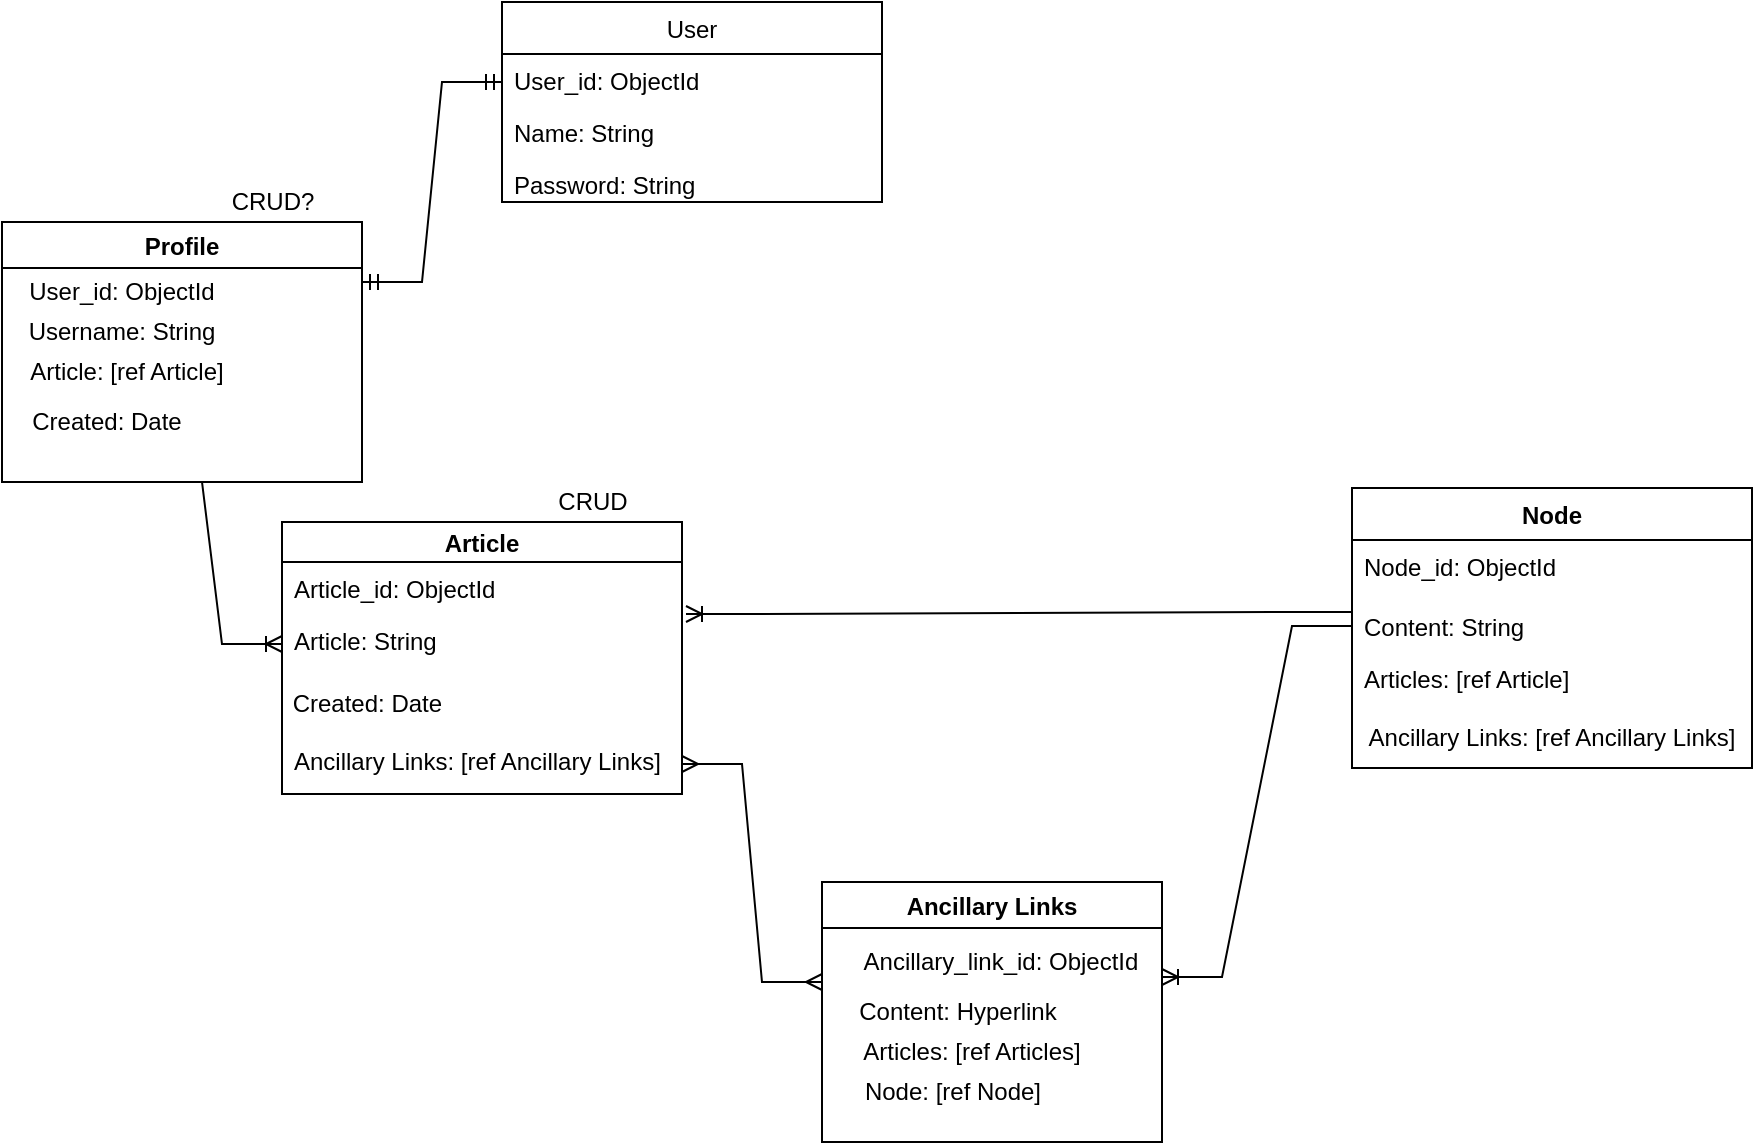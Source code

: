 <mxfile version="15.7.0" type="device"><diagram id="R2lEEEUBdFMjLlhIrx00" name="Page-1"><mxGraphModel dx="773" dy="589" grid="1" gridSize="10" guides="1" tooltips="1" connect="1" arrows="1" fold="1" page="1" pageScale="1" pageWidth="850" pageHeight="1100" math="0" shadow="0" extFonts="Permanent Marker^https://fonts.googleapis.com/css?family=Permanent+Marker"><root><mxCell id="0"/><mxCell id="1" parent="0"/><mxCell id="Tp4lkixFV1RsVsISwBe1-11" value="User" style="swimlane;fontStyle=0;childLayout=stackLayout;horizontal=1;startSize=26;fillColor=none;horizontalStack=0;resizeParent=1;resizeParentMax=0;resizeLast=0;collapsible=1;marginBottom=0;" parent="1" vertex="1"><mxGeometry x="280" y="40" width="190" height="100" as="geometry"/></mxCell><mxCell id="Tp4lkixFV1RsVsISwBe1-12" value="User_id: ObjectId" style="text;strokeColor=none;fillColor=none;align=left;verticalAlign=top;spacingLeft=4;spacingRight=4;overflow=hidden;rotatable=0;points=[[0,0.5],[1,0.5]];portConstraint=eastwest;" parent="Tp4lkixFV1RsVsISwBe1-11" vertex="1"><mxGeometry y="26" width="190" height="26" as="geometry"/></mxCell><mxCell id="Tp4lkixFV1RsVsISwBe1-13" value="Name: String&#10;&#10;" style="text;strokeColor=none;fillColor=none;align=left;verticalAlign=top;spacingLeft=4;spacingRight=4;overflow=hidden;rotatable=0;points=[[0,0.5],[1,0.5]];portConstraint=eastwest;" parent="Tp4lkixFV1RsVsISwBe1-11" vertex="1"><mxGeometry y="52" width="190" height="26" as="geometry"/></mxCell><mxCell id="wyVPsDMHl-dBEXoj5cJ--6" value="Password: String" style="text;strokeColor=none;fillColor=none;spacingLeft=4;spacingRight=4;overflow=hidden;rotatable=0;points=[[0,0.5],[1,0.5]];portConstraint=eastwest;fontSize=12;" parent="Tp4lkixFV1RsVsISwBe1-11" vertex="1"><mxGeometry y="78" width="190" height="22" as="geometry"/></mxCell><mxCell id="Tp4lkixFV1RsVsISwBe1-15" value="Article" style="swimlane;fontStyle=1;childLayout=stackLayout;horizontal=1;startSize=20;fillColor=none;horizontalStack=0;resizeParent=1;resizeParentMax=0;resizeLast=0;collapsible=1;marginBottom=0;" parent="1" vertex="1"><mxGeometry x="170" y="300" width="200" height="136" as="geometry"/></mxCell><mxCell id="Tp4lkixFV1RsVsISwBe1-16" value="Article_id: ObjectId" style="text;strokeColor=none;fillColor=none;align=left;verticalAlign=top;spacingLeft=4;spacingRight=4;overflow=hidden;rotatable=0;points=[[0,0.5],[1,0.5]];portConstraint=eastwest;" parent="Tp4lkixFV1RsVsISwBe1-15" vertex="1"><mxGeometry y="20" width="200" height="26" as="geometry"/></mxCell><mxCell id="wyVPsDMHl-dBEXoj5cJ--3" value="Article: String" style="text;strokeColor=none;fillColor=none;spacingLeft=4;spacingRight=4;overflow=hidden;rotatable=0;points=[[0,0.5],[1,0.5]];portConstraint=eastwest;fontSize=12;" parent="Tp4lkixFV1RsVsISwBe1-15" vertex="1"><mxGeometry y="46" width="200" height="30" as="geometry"/></mxCell><mxCell id="jZMU6L1MYw6ypS7WV5Ei-15" value="&amp;nbsp;Created: Date" style="text;html=1;strokeColor=none;fillColor=none;align=left;verticalAlign=middle;whiteSpace=wrap;rounded=0;" vertex="1" parent="Tp4lkixFV1RsVsISwBe1-15"><mxGeometry y="76" width="200" height="30" as="geometry"/></mxCell><mxCell id="Tp4lkixFV1RsVsISwBe1-46" value="Ancillary Links: [ref Ancillary Links]" style="text;strokeColor=none;fillColor=none;spacingLeft=4;spacingRight=4;overflow=hidden;rotatable=0;points=[[0,0.5],[1,0.5]];portConstraint=eastwest;fontSize=12;" parent="Tp4lkixFV1RsVsISwBe1-15" vertex="1"><mxGeometry y="106" width="200" height="30" as="geometry"/></mxCell><mxCell id="Tp4lkixFV1RsVsISwBe1-33" value="Node" style="swimlane;fontStyle=1;childLayout=stackLayout;horizontal=1;startSize=26;fillColor=none;horizontalStack=0;resizeParent=1;resizeParentMax=0;resizeLast=0;collapsible=1;marginBottom=0;" parent="1" vertex="1"><mxGeometry x="705" y="283" width="200" height="140" as="geometry"/></mxCell><mxCell id="Tp4lkixFV1RsVsISwBe1-45" value="Node_id: ObjectId" style="text;strokeColor=none;fillColor=none;spacingLeft=4;spacingRight=4;overflow=hidden;rotatable=0;points=[[0,0.5],[1,0.5]];portConstraint=eastwest;fontSize=12;" parent="Tp4lkixFV1RsVsISwBe1-33" vertex="1"><mxGeometry y="26" width="200" height="30" as="geometry"/></mxCell><mxCell id="Tp4lkixFV1RsVsISwBe1-34" value="Content: String" style="text;strokeColor=none;fillColor=none;align=left;verticalAlign=top;spacingLeft=4;spacingRight=4;overflow=hidden;rotatable=0;points=[[0,0.5],[1,0.5]];portConstraint=eastwest;" parent="Tp4lkixFV1RsVsISwBe1-33" vertex="1"><mxGeometry y="56" width="200" height="26" as="geometry"/></mxCell><mxCell id="Tp4lkixFV1RsVsISwBe1-36" value="Articles: [ref Article]" style="text;strokeColor=none;fillColor=none;align=left;verticalAlign=top;spacingLeft=4;spacingRight=4;overflow=hidden;rotatable=0;points=[[0,0.5],[1,0.5]];portConstraint=eastwest;" parent="Tp4lkixFV1RsVsISwBe1-33" vertex="1"><mxGeometry y="82" width="200" height="28" as="geometry"/></mxCell><mxCell id="cD-Kzu6MlijfJZMj0QtA-2" value="&lt;div&gt;&lt;span&gt;Ancillary Links: [ref Ancillary Links]&lt;/span&gt;&lt;/div&gt;" style="text;html=1;strokeColor=none;fillColor=none;align=center;verticalAlign=middle;whiteSpace=wrap;rounded=0;" parent="Tp4lkixFV1RsVsISwBe1-33" vertex="1"><mxGeometry y="110" width="200" height="30" as="geometry"/></mxCell><mxCell id="Tp4lkixFV1RsVsISwBe1-37" value="CRUD" style="text;html=1;align=center;verticalAlign=middle;resizable=0;points=[];autosize=1;strokeColor=none;" parent="1" vertex="1"><mxGeometry x="300" y="280" width="50" height="20" as="geometry"/></mxCell><mxCell id="Tp4lkixFV1RsVsISwBe1-43" value="CRUD?" style="text;html=1;align=center;verticalAlign=middle;resizable=0;points=[];autosize=1;strokeColor=none;" parent="1" vertex="1"><mxGeometry x="135" y="130" width="60" height="20" as="geometry"/></mxCell><mxCell id="cD-Kzu6MlijfJZMj0QtA-7" value="Profile" style="swimlane;align=center;" parent="1" vertex="1"><mxGeometry x="30" y="150" width="180" height="130" as="geometry"/></mxCell><mxCell id="cD-Kzu6MlijfJZMj0QtA-3" value="Article: [ref Article]" style="text;html=1;strokeColor=none;fillColor=none;align=center;verticalAlign=middle;whiteSpace=wrap;rounded=0;" parent="cD-Kzu6MlijfJZMj0QtA-7" vertex="1"><mxGeometry x="5" y="60" width="115" height="30" as="geometry"/></mxCell><mxCell id="cD-Kzu6MlijfJZMj0QtA-16" value="&lt;span style=&quot;text-align: left&quot;&gt;User_id: ObjectId&lt;/span&gt;" style="text;html=1;strokeColor=none;fillColor=none;align=center;verticalAlign=middle;whiteSpace=wrap;rounded=0;" parent="cD-Kzu6MlijfJZMj0QtA-7" vertex="1"><mxGeometry x="10" y="20" width="100" height="30" as="geometry"/></mxCell><mxCell id="cD-Kzu6MlijfJZMj0QtA-17" value="Username: String" style="text;html=1;strokeColor=none;fillColor=none;align=center;verticalAlign=middle;whiteSpace=wrap;rounded=0;" parent="cD-Kzu6MlijfJZMj0QtA-7" vertex="1"><mxGeometry x="10" y="40" width="100" height="30" as="geometry"/></mxCell><mxCell id="2" value="Created: Date" style="text;html=1;strokeColor=none;fillColor=none;align=center;verticalAlign=middle;whiteSpace=wrap;rounded=0;" parent="cD-Kzu6MlijfJZMj0QtA-7" vertex="1"><mxGeometry x="5" y="90" width="95" height="20" as="geometry"/></mxCell><mxCell id="cD-Kzu6MlijfJZMj0QtA-9" value="Ancillary Links" style="swimlane;align=center;" parent="1" vertex="1"><mxGeometry x="440" y="480" width="170" height="130" as="geometry"/></mxCell><mxCell id="cD-Kzu6MlijfJZMj0QtA-11" value="Node: [ref Node]" style="text;html=1;strokeColor=none;fillColor=none;align=center;verticalAlign=middle;whiteSpace=wrap;rounded=0;" parent="cD-Kzu6MlijfJZMj0QtA-9" vertex="1"><mxGeometry x="7.5" y="90" width="115" height="30" as="geometry"/></mxCell><mxCell id="cD-Kzu6MlijfJZMj0QtA-12" value="Articles: [ref Articles]" style="text;html=1;strokeColor=none;fillColor=none;align=center;verticalAlign=middle;whiteSpace=wrap;rounded=0;" parent="cD-Kzu6MlijfJZMj0QtA-9" vertex="1"><mxGeometry y="70" width="150" height="30" as="geometry"/></mxCell><mxCell id="cD-Kzu6MlijfJZMj0QtA-14" value="Ancillary_link_id: ObjectId" style="text;html=1;strokeColor=none;fillColor=none;align=center;verticalAlign=middle;whiteSpace=wrap;rounded=0;" parent="cD-Kzu6MlijfJZMj0QtA-9" vertex="1"><mxGeometry x="7.5" y="25" width="162.5" height="30" as="geometry"/></mxCell><mxCell id="cD-Kzu6MlijfJZMj0QtA-15" value="Content: Hyperlink" style="text;html=1;strokeColor=none;fillColor=none;align=center;verticalAlign=middle;whiteSpace=wrap;rounded=0;" parent="cD-Kzu6MlijfJZMj0QtA-9" vertex="1"><mxGeometry x="7.5" y="50" width="120" height="30" as="geometry"/></mxCell><mxCell id="cD-Kzu6MlijfJZMj0QtA-18" value="" style="edgeStyle=entityRelationEdgeStyle;fontSize=12;html=1;endArrow=ERmandOne;startArrow=ERmandOne;rounded=0;" parent="1" edge="1"><mxGeometry width="100" height="100" relative="1" as="geometry"><mxPoint x="210" y="180" as="sourcePoint"/><mxPoint x="280" y="80" as="targetPoint"/></mxGeometry></mxCell><mxCell id="5" value="" style="edgeStyle=entityRelationEdgeStyle;fontSize=12;html=1;endArrow=ERoneToMany;rounded=0;" parent="1" edge="1" target="wyVPsDMHl-dBEXoj5cJ--3"><mxGeometry width="100" height="100" relative="1" as="geometry"><mxPoint x="100" y="280" as="sourcePoint"/><mxPoint x="70" y="460" as="targetPoint"/></mxGeometry></mxCell><mxCell id="jZMU6L1MYw6ypS7WV5Ei-7" value="" style="edgeStyle=entityRelationEdgeStyle;fontSize=12;html=1;endArrow=ERoneToMany;rounded=0;entryX=1.01;entryY=0;entryDx=0;entryDy=0;entryPerimeter=0;exitX=0;exitY=0.231;exitDx=0;exitDy=0;exitPerimeter=0;" edge="1" parent="1" source="Tp4lkixFV1RsVsISwBe1-34" target="wyVPsDMHl-dBEXoj5cJ--3"><mxGeometry width="100" height="100" relative="1" as="geometry"><mxPoint x="550" y="220" as="sourcePoint"/><mxPoint x="650" y="349" as="targetPoint"/></mxGeometry></mxCell><mxCell id="jZMU6L1MYw6ypS7WV5Ei-9" value="" style="edgeStyle=entityRelationEdgeStyle;fontSize=12;html=1;endArrow=ERmany;startArrow=ERmany;rounded=0;exitX=1;exitY=0.5;exitDx=0;exitDy=0;" edge="1" parent="1" source="Tp4lkixFV1RsVsISwBe1-46"><mxGeometry width="100" height="100" relative="1" as="geometry"><mxPoint x="280" y="440" as="sourcePoint"/><mxPoint x="440" y="530" as="targetPoint"/></mxGeometry></mxCell><mxCell id="jZMU6L1MYw6ypS7WV5Ei-11" value="" style="edgeStyle=entityRelationEdgeStyle;fontSize=12;html=1;endArrow=ERoneToMany;rounded=0;exitX=0;exitY=0.5;exitDx=0;exitDy=0;entryX=1;entryY=0.75;entryDx=0;entryDy=0;" edge="1" parent="1" source="Tp4lkixFV1RsVsISwBe1-34" target="cD-Kzu6MlijfJZMj0QtA-14"><mxGeometry width="100" height="100" relative="1" as="geometry"><mxPoint x="650" y="356" as="sourcePoint"/><mxPoint x="670" y="580" as="targetPoint"/></mxGeometry></mxCell></root></mxGraphModel></diagram></mxfile>